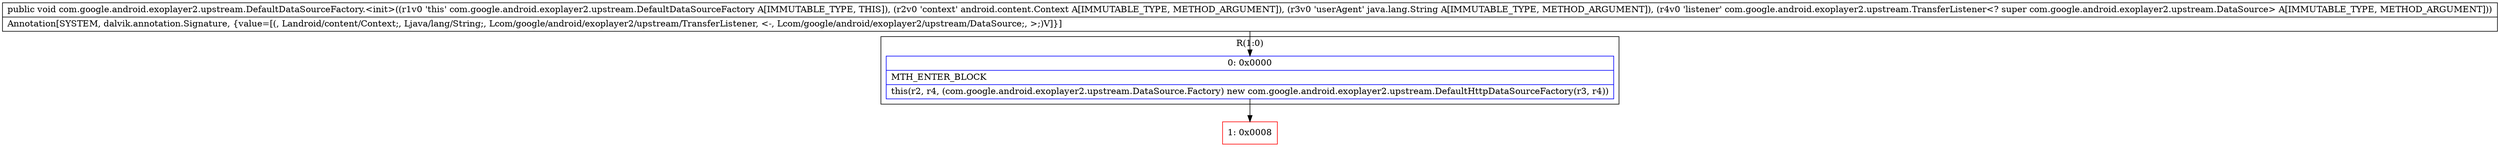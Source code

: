 digraph "CFG forcom.google.android.exoplayer2.upstream.DefaultDataSourceFactory.\<init\>(Landroid\/content\/Context;Ljava\/lang\/String;Lcom\/google\/android\/exoplayer2\/upstream\/TransferListener;)V" {
subgraph cluster_Region_1497082590 {
label = "R(1:0)";
node [shape=record,color=blue];
Node_0 [shape=record,label="{0\:\ 0x0000|MTH_ENTER_BLOCK\l|this(r2, r4, (com.google.android.exoplayer2.upstream.DataSource.Factory) new com.google.android.exoplayer2.upstream.DefaultHttpDataSourceFactory(r3, r4))\l}"];
}
Node_1 [shape=record,color=red,label="{1\:\ 0x0008}"];
MethodNode[shape=record,label="{public void com.google.android.exoplayer2.upstream.DefaultDataSourceFactory.\<init\>((r1v0 'this' com.google.android.exoplayer2.upstream.DefaultDataSourceFactory A[IMMUTABLE_TYPE, THIS]), (r2v0 'context' android.content.Context A[IMMUTABLE_TYPE, METHOD_ARGUMENT]), (r3v0 'userAgent' java.lang.String A[IMMUTABLE_TYPE, METHOD_ARGUMENT]), (r4v0 'listener' com.google.android.exoplayer2.upstream.TransferListener\<? super com.google.android.exoplayer2.upstream.DataSource\> A[IMMUTABLE_TYPE, METHOD_ARGUMENT]))  | Annotation[SYSTEM, dalvik.annotation.Signature, \{value=[(, Landroid\/content\/Context;, Ljava\/lang\/String;, Lcom\/google\/android\/exoplayer2\/upstream\/TransferListener, \<\-, Lcom\/google\/android\/exoplayer2\/upstream\/DataSource;, \>;)V]\}]\l}"];
MethodNode -> Node_0;
Node_0 -> Node_1;
}

